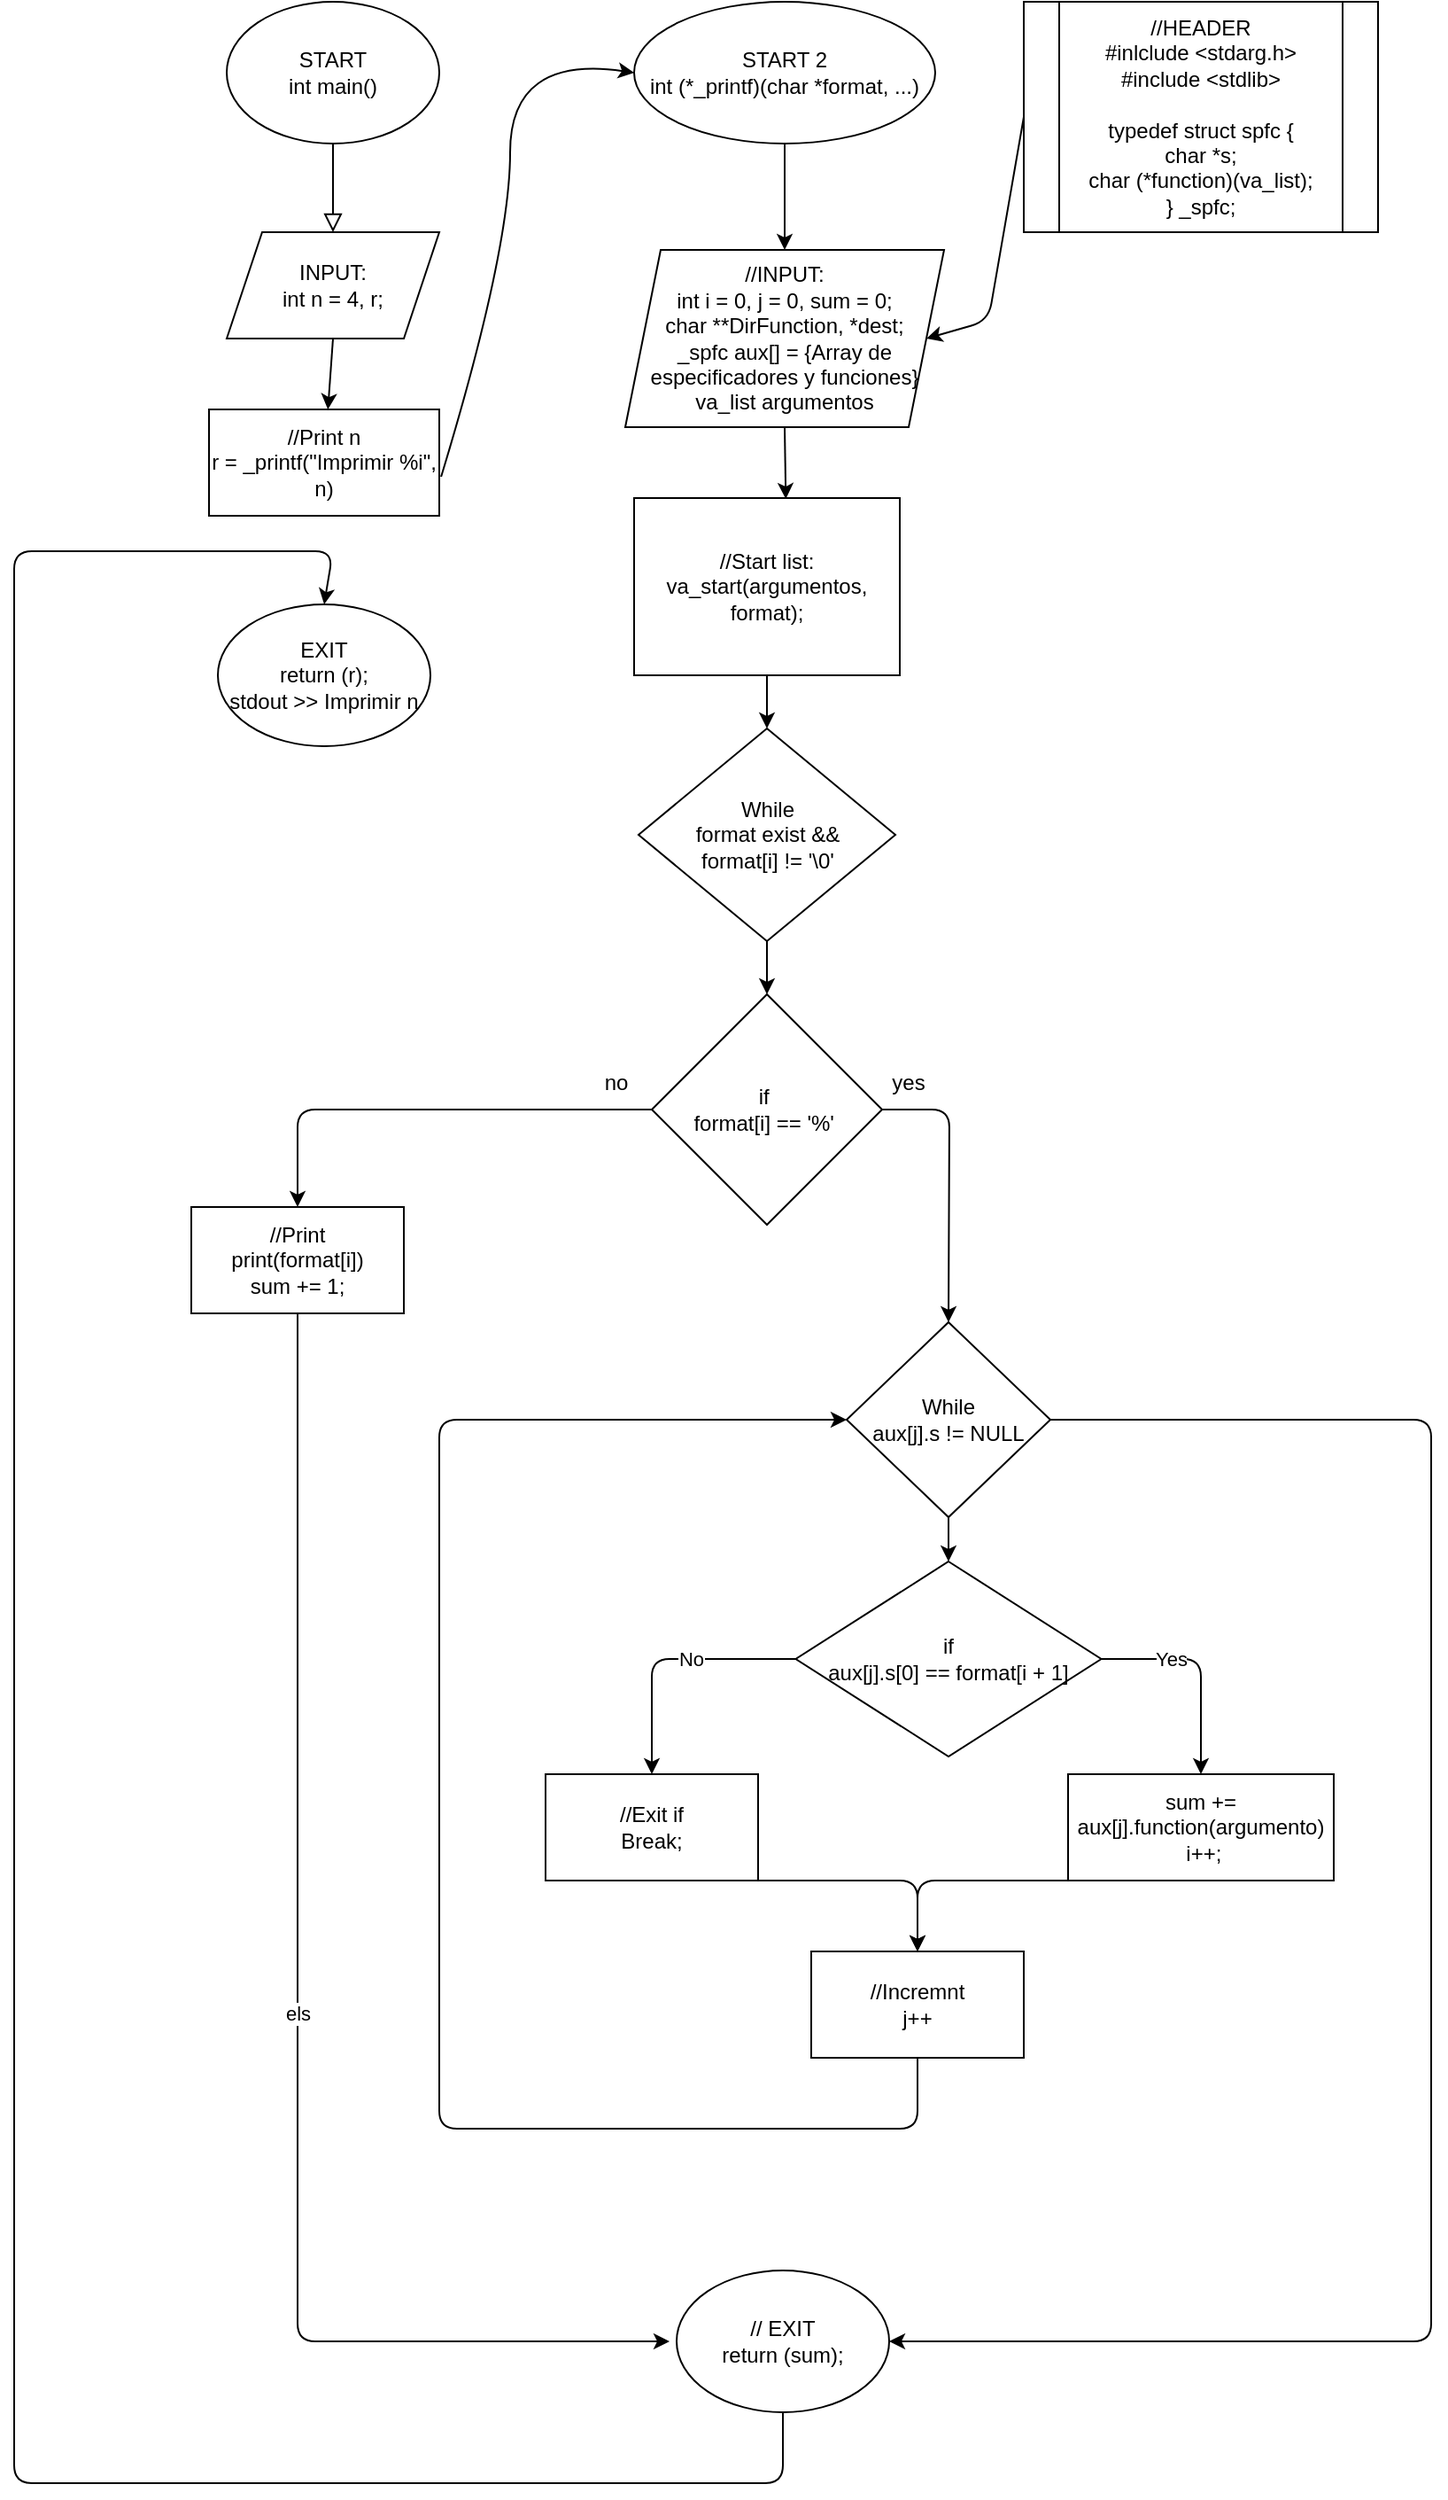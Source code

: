 <mxfile version="14.4.8" type="github" pages="2">
  <diagram id="C5RBs43oDa-KdzZeNtuy" name="Page-1">
    <mxGraphModel dx="875" dy="473" grid="1" gridSize="10" guides="1" tooltips="1" connect="1" arrows="1" fold="1" page="1" pageScale="1" pageWidth="827" pageHeight="1169" math="0" shadow="0">
      <root>
        <mxCell id="WIyWlLk6GJQsqaUBKTNV-0" />
        <mxCell id="WIyWlLk6GJQsqaUBKTNV-1" parent="WIyWlLk6GJQsqaUBKTNV-0" />
        <mxCell id="WIyWlLk6GJQsqaUBKTNV-2" value="" style="rounded=0;html=1;jettySize=auto;orthogonalLoop=1;fontSize=11;endArrow=block;endFill=0;endSize=8;strokeWidth=1;shadow=0;labelBackgroundColor=none;edgeStyle=orthogonalEdgeStyle;" parent="WIyWlLk6GJQsqaUBKTNV-1" edge="1">
          <mxGeometry relative="1" as="geometry">
            <mxPoint x="220" y="120" as="sourcePoint" />
            <mxPoint x="220" y="170" as="targetPoint" />
          </mxGeometry>
        </mxCell>
        <mxCell id="i6oJfH5qEU1WSZamAp_1-0" value="START&lt;br&gt;int main()" style="ellipse;whiteSpace=wrap;html=1;" parent="WIyWlLk6GJQsqaUBKTNV-1" vertex="1">
          <mxGeometry x="160" y="40" width="120" height="80" as="geometry" />
        </mxCell>
        <mxCell id="i6oJfH5qEU1WSZamAp_1-1" value="INPUT:&lt;br&gt;int n = 4, r;" style="shape=parallelogram;perimeter=parallelogramPerimeter;whiteSpace=wrap;html=1;fixedSize=1;" parent="WIyWlLk6GJQsqaUBKTNV-1" vertex="1">
          <mxGeometry x="160" y="170" width="120" height="60" as="geometry" />
        </mxCell>
        <mxCell id="i6oJfH5qEU1WSZamAp_1-2" value="//Print n&lt;br&gt;r = _printf(&quot;Imprimir %i&quot;, n)" style="rounded=0;whiteSpace=wrap;html=1;" parent="WIyWlLk6GJQsqaUBKTNV-1" vertex="1">
          <mxGeometry x="150" y="270" width="130" height="60" as="geometry" />
        </mxCell>
        <mxCell id="i6oJfH5qEU1WSZamAp_1-3" value="" style="endArrow=classic;html=1;exitX=0.5;exitY=1;exitDx=0;exitDy=0;" parent="WIyWlLk6GJQsqaUBKTNV-1" source="i6oJfH5qEU1WSZamAp_1-1" target="i6oJfH5qEU1WSZamAp_1-2" edge="1">
          <mxGeometry width="50" height="50" relative="1" as="geometry">
            <mxPoint x="390" y="250" as="sourcePoint" />
            <mxPoint x="440" y="200" as="targetPoint" />
          </mxGeometry>
        </mxCell>
        <mxCell id="i6oJfH5qEU1WSZamAp_1-4" value="EXIT&lt;br&gt;return (r);&lt;br&gt;stdout &amp;gt;&amp;gt; Imprimir n&lt;br&gt;" style="ellipse;whiteSpace=wrap;html=1;" parent="WIyWlLk6GJQsqaUBKTNV-1" vertex="1">
          <mxGeometry x="155" y="380" width="120" height="80" as="geometry" />
        </mxCell>
        <mxCell id="i6oJfH5qEU1WSZamAp_1-6" value="START 2&lt;br&gt;int (*_printf)(char *format, ...)" style="ellipse;whiteSpace=wrap;html=1;" parent="WIyWlLk6GJQsqaUBKTNV-1" vertex="1">
          <mxGeometry x="390" y="40" width="170" height="80" as="geometry" />
        </mxCell>
        <mxCell id="i6oJfH5qEU1WSZamAp_1-7" value="" style="curved=1;endArrow=classic;html=1;exitX=1.008;exitY=0.633;exitDx=0;exitDy=0;exitPerimeter=0;entryX=0;entryY=0.5;entryDx=0;entryDy=0;" parent="WIyWlLk6GJQsqaUBKTNV-1" source="i6oJfH5qEU1WSZamAp_1-2" target="i6oJfH5qEU1WSZamAp_1-6" edge="1">
          <mxGeometry width="50" height="50" relative="1" as="geometry">
            <mxPoint x="390" y="250" as="sourcePoint" />
            <mxPoint x="440" y="200" as="targetPoint" />
            <Array as="points">
              <mxPoint x="320" y="180" />
              <mxPoint x="320" y="70" />
            </Array>
          </mxGeometry>
        </mxCell>
        <mxCell id="i6oJfH5qEU1WSZamAp_1-8" value="//HEADER&lt;br&gt;#inlclude &amp;lt;stdarg.h&amp;gt;&lt;br&gt;#include &amp;lt;stdlib&amp;gt;&lt;br&gt;&lt;br&gt;typedef struct spfc {&lt;br&gt;char *s;&lt;br&gt;char (*function)(va_list);&lt;br&gt;} _spfc;&lt;br&gt;" style="shape=process;whiteSpace=wrap;html=1;backgroundOutline=1;" parent="WIyWlLk6GJQsqaUBKTNV-1" vertex="1">
          <mxGeometry x="610" y="40" width="200" height="130" as="geometry" />
        </mxCell>
        <mxCell id="4PaeI9r5oIh6R_P9bAO4-3" value="//INPUT:&lt;br&gt;int i = 0, j = 0, sum = 0;&lt;br&gt;char **DirFunction, *dest;&lt;br&gt;_spfc aux[] = {Array de especificadores y funciones}&lt;br&gt;va_list argumentos" style="shape=parallelogram;perimeter=parallelogramPerimeter;whiteSpace=wrap;html=1;fixedSize=1;" parent="WIyWlLk6GJQsqaUBKTNV-1" vertex="1">
          <mxGeometry x="385" y="180" width="180" height="100" as="geometry" />
        </mxCell>
        <mxCell id="4PaeI9r5oIh6R_P9bAO4-4" value="" style="endArrow=classic;html=1;exitX=0.5;exitY=1;exitDx=0;exitDy=0;entryX=0.5;entryY=0;entryDx=0;entryDy=0;" parent="WIyWlLk6GJQsqaUBKTNV-1" source="i6oJfH5qEU1WSZamAp_1-6" target="4PaeI9r5oIh6R_P9bAO4-3" edge="1">
          <mxGeometry width="50" height="50" relative="1" as="geometry">
            <mxPoint x="480" y="160" as="sourcePoint" />
            <mxPoint x="530" y="110" as="targetPoint" />
          </mxGeometry>
        </mxCell>
        <mxCell id="4PaeI9r5oIh6R_P9bAO4-5" value="" style="endArrow=classic;html=1;exitX=0;exitY=0.5;exitDx=0;exitDy=0;entryX=1;entryY=0.5;entryDx=0;entryDy=0;" parent="WIyWlLk6GJQsqaUBKTNV-1" source="i6oJfH5qEU1WSZamAp_1-8" target="4PaeI9r5oIh6R_P9bAO4-3" edge="1">
          <mxGeometry width="50" height="50" relative="1" as="geometry">
            <mxPoint x="520" y="250" as="sourcePoint" />
            <mxPoint x="570" y="200" as="targetPoint" />
            <Array as="points">
              <mxPoint x="590" y="220" />
            </Array>
          </mxGeometry>
        </mxCell>
        <mxCell id="4PaeI9r5oIh6R_P9bAO4-8" value="//Start list:&lt;br&gt;va_start(argumentos, format);" style="rounded=0;whiteSpace=wrap;html=1;" parent="WIyWlLk6GJQsqaUBKTNV-1" vertex="1">
          <mxGeometry x="390" y="320" width="150" height="100" as="geometry" />
        </mxCell>
        <mxCell id="4PaeI9r5oIh6R_P9bAO4-11" value="" style="endArrow=classic;html=1;exitX=0.5;exitY=1;exitDx=0;exitDy=0;entryX=0.571;entryY=0.005;entryDx=0;entryDy=0;entryPerimeter=0;" parent="WIyWlLk6GJQsqaUBKTNV-1" source="4PaeI9r5oIh6R_P9bAO4-3" target="4PaeI9r5oIh6R_P9bAO4-8" edge="1">
          <mxGeometry width="50" height="50" relative="1" as="geometry">
            <mxPoint x="430" y="320" as="sourcePoint" />
            <mxPoint x="510" y="300" as="targetPoint" />
          </mxGeometry>
        </mxCell>
        <mxCell id="4PaeI9r5oIh6R_P9bAO4-13" value="While&lt;br&gt;format exist &amp;amp;&amp;amp;&lt;br&gt;format[i] != &#39;\0&#39;" style="rhombus;whiteSpace=wrap;html=1;" parent="WIyWlLk6GJQsqaUBKTNV-1" vertex="1">
          <mxGeometry x="392.5" y="450" width="145" height="120" as="geometry" />
        </mxCell>
        <mxCell id="4PaeI9r5oIh6R_P9bAO4-17" value="" style="endArrow=classic;html=1;entryX=0.5;entryY=0;entryDx=0;entryDy=0;exitX=0.5;exitY=1;exitDx=0;exitDy=0;" parent="WIyWlLk6GJQsqaUBKTNV-1" source="4PaeI9r5oIh6R_P9bAO4-8" target="4PaeI9r5oIh6R_P9bAO4-13" edge="1">
          <mxGeometry width="50" height="50" relative="1" as="geometry">
            <mxPoint x="430" y="490" as="sourcePoint" />
            <mxPoint x="480" y="440" as="targetPoint" />
          </mxGeometry>
        </mxCell>
        <mxCell id="4PaeI9r5oIh6R_P9bAO4-18" value="if&amp;nbsp;&lt;br&gt;format[i] == &#39;%&#39;&amp;nbsp;" style="rhombus;whiteSpace=wrap;html=1;" parent="WIyWlLk6GJQsqaUBKTNV-1" vertex="1">
          <mxGeometry x="400" y="600" width="130" height="130" as="geometry" />
        </mxCell>
        <mxCell id="4PaeI9r5oIh6R_P9bAO4-19" value="" style="endArrow=classic;html=1;entryX=0.5;entryY=0;entryDx=0;entryDy=0;exitX=0.5;exitY=1;exitDx=0;exitDy=0;" parent="WIyWlLk6GJQsqaUBKTNV-1" source="4PaeI9r5oIh6R_P9bAO4-13" target="4PaeI9r5oIh6R_P9bAO4-18" edge="1">
          <mxGeometry width="50" height="50" relative="1" as="geometry">
            <mxPoint x="430" y="570" as="sourcePoint" />
            <mxPoint x="480" y="520" as="targetPoint" />
          </mxGeometry>
        </mxCell>
        <mxCell id="4PaeI9r5oIh6R_P9bAO4-20" value="yes" style="text;html=1;strokeColor=none;fillColor=none;align=center;verticalAlign=middle;whiteSpace=wrap;rounded=0;" parent="WIyWlLk6GJQsqaUBKTNV-1" vertex="1">
          <mxGeometry x="525" y="640" width="40" height="20" as="geometry" />
        </mxCell>
        <mxCell id="4PaeI9r5oIh6R_P9bAO4-21" value="no" style="text;html=1;strokeColor=none;fillColor=none;align=center;verticalAlign=middle;whiteSpace=wrap;rounded=0;" parent="WIyWlLk6GJQsqaUBKTNV-1" vertex="1">
          <mxGeometry x="360" y="640" width="40" height="20" as="geometry" />
        </mxCell>
        <mxCell id="4PaeI9r5oIh6R_P9bAO4-22" value="While&lt;br&gt;aux[j].s != NULL" style="rhombus;whiteSpace=wrap;html=1;" parent="WIyWlLk6GJQsqaUBKTNV-1" vertex="1">
          <mxGeometry x="510" y="785" width="115" height="110" as="geometry" />
        </mxCell>
        <mxCell id="4PaeI9r5oIh6R_P9bAO4-25" value="" style="endArrow=classic;html=1;exitX=1;exitY=0.5;exitDx=0;exitDy=0;entryX=0.5;entryY=0;entryDx=0;entryDy=0;" parent="WIyWlLk6GJQsqaUBKTNV-1" source="4PaeI9r5oIh6R_P9bAO4-18" target="4PaeI9r5oIh6R_P9bAO4-22" edge="1">
          <mxGeometry width="50" height="50" relative="1" as="geometry">
            <mxPoint x="430" y="770" as="sourcePoint" />
            <mxPoint x="680" y="700" as="targetPoint" />
            <Array as="points">
              <mxPoint x="568" y="665" />
            </Array>
          </mxGeometry>
        </mxCell>
        <mxCell id="4PaeI9r5oIh6R_P9bAO4-34" value="if&lt;br&gt;aux[j].s[0] == format[i + 1]" style="rhombus;whiteSpace=wrap;html=1;" parent="WIyWlLk6GJQsqaUBKTNV-1" vertex="1">
          <mxGeometry x="481.25" y="920" width="172.5" height="110" as="geometry" />
        </mxCell>
        <mxCell id="4PaeI9r5oIh6R_P9bAO4-35" value="" style="endArrow=classic;html=1;exitX=0.5;exitY=1;exitDx=0;exitDy=0;entryX=0.5;entryY=0;entryDx=0;entryDy=0;" parent="WIyWlLk6GJQsqaUBKTNV-1" source="4PaeI9r5oIh6R_P9bAO4-22" target="4PaeI9r5oIh6R_P9bAO4-34" edge="1">
          <mxGeometry width="50" height="50" relative="1" as="geometry">
            <mxPoint x="640" y="890" as="sourcePoint" />
            <mxPoint x="690" y="840" as="targetPoint" />
          </mxGeometry>
        </mxCell>
        <mxCell id="4PaeI9r5oIh6R_P9bAO4-36" value="sum += aux[j].function(argumento)&lt;br&gt;&amp;nbsp;i++;" style="rounded=0;whiteSpace=wrap;html=1;" parent="WIyWlLk6GJQsqaUBKTNV-1" vertex="1">
          <mxGeometry x="635" y="1040" width="150" height="60" as="geometry" />
        </mxCell>
        <mxCell id="4PaeI9r5oIh6R_P9bAO4-37" value="" style="endArrow=classic;html=1;exitX=1;exitY=0.5;exitDx=0;exitDy=0;entryX=0.5;entryY=0;entryDx=0;entryDy=0;" parent="WIyWlLk6GJQsqaUBKTNV-1" source="4PaeI9r5oIh6R_P9bAO4-34" target="4PaeI9r5oIh6R_P9bAO4-36" edge="1">
          <mxGeometry width="50" height="50" relative="1" as="geometry">
            <mxPoint x="660" y="1010" as="sourcePoint" />
            <mxPoint x="710" y="960" as="targetPoint" />
            <Array as="points">
              <mxPoint x="710" y="975" />
            </Array>
          </mxGeometry>
        </mxCell>
        <mxCell id="4PaeI9r5oIh6R_P9bAO4-38" value="Yes" style="edgeLabel;html=1;align=center;verticalAlign=middle;resizable=0;points=[];" parent="4PaeI9r5oIh6R_P9bAO4-37" vertex="1" connectable="0">
          <mxGeometry x="-0.357" relative="1" as="geometry">
            <mxPoint as="offset" />
          </mxGeometry>
        </mxCell>
        <mxCell id="R5N1XUeJfwxFuLAfSAGk-2" value="//Exit if&lt;br&gt;Break;" style="rounded=0;whiteSpace=wrap;html=1;" vertex="1" parent="WIyWlLk6GJQsqaUBKTNV-1">
          <mxGeometry x="340" y="1040" width="120" height="60" as="geometry" />
        </mxCell>
        <mxCell id="R5N1XUeJfwxFuLAfSAGk-3" value="" style="endArrow=classic;html=1;exitX=0;exitY=0.5;exitDx=0;exitDy=0;entryX=0.5;entryY=0;entryDx=0;entryDy=0;" edge="1" parent="WIyWlLk6GJQsqaUBKTNV-1" source="4PaeI9r5oIh6R_P9bAO4-34" target="R5N1XUeJfwxFuLAfSAGk-2">
          <mxGeometry width="50" height="50" relative="1" as="geometry">
            <mxPoint x="580" y="980" as="sourcePoint" />
            <mxPoint x="630" y="930" as="targetPoint" />
            <Array as="points">
              <mxPoint x="400" y="975" />
            </Array>
          </mxGeometry>
        </mxCell>
        <mxCell id="R5N1XUeJfwxFuLAfSAGk-4" value="No" style="edgeLabel;html=1;align=center;verticalAlign=middle;resizable=0;points=[];" vertex="1" connectable="0" parent="R5N1XUeJfwxFuLAfSAGk-3">
          <mxGeometry x="-0.179" relative="1" as="geometry">
            <mxPoint as="offset" />
          </mxGeometry>
        </mxCell>
        <mxCell id="R5N1XUeJfwxFuLAfSAGk-5" value="//Incremnt&lt;br&gt;j++" style="rounded=0;whiteSpace=wrap;html=1;" vertex="1" parent="WIyWlLk6GJQsqaUBKTNV-1">
          <mxGeometry x="490" y="1140" width="120" height="60" as="geometry" />
        </mxCell>
        <mxCell id="R5N1XUeJfwxFuLAfSAGk-6" value="" style="endArrow=classic;html=1;exitX=0.5;exitY=1;exitDx=0;exitDy=0;entryX=0.5;entryY=0;entryDx=0;entryDy=0;" edge="1" parent="WIyWlLk6GJQsqaUBKTNV-1" source="R5N1XUeJfwxFuLAfSAGk-2" target="R5N1XUeJfwxFuLAfSAGk-5">
          <mxGeometry width="50" height="50" relative="1" as="geometry">
            <mxPoint x="580" y="1050" as="sourcePoint" />
            <mxPoint x="630" y="1000" as="targetPoint" />
            <Array as="points">
              <mxPoint x="550" y="1100" />
            </Array>
          </mxGeometry>
        </mxCell>
        <mxCell id="R5N1XUeJfwxFuLAfSAGk-7" value="" style="endArrow=classic;html=1;exitX=0.5;exitY=1;exitDx=0;exitDy=0;entryX=0.5;entryY=0;entryDx=0;entryDy=0;" edge="1" parent="WIyWlLk6GJQsqaUBKTNV-1" source="4PaeI9r5oIh6R_P9bAO4-36" target="R5N1XUeJfwxFuLAfSAGk-5">
          <mxGeometry width="50" height="50" relative="1" as="geometry">
            <mxPoint x="580" y="1050" as="sourcePoint" />
            <mxPoint x="630" y="1000" as="targetPoint" />
            <Array as="points">
              <mxPoint x="550" y="1100" />
            </Array>
          </mxGeometry>
        </mxCell>
        <mxCell id="R5N1XUeJfwxFuLAfSAGk-11" value="" style="endArrow=classic;html=1;exitX=0.5;exitY=1;exitDx=0;exitDy=0;entryX=0;entryY=0.5;entryDx=0;entryDy=0;" edge="1" parent="WIyWlLk6GJQsqaUBKTNV-1" source="R5N1XUeJfwxFuLAfSAGk-5" target="4PaeI9r5oIh6R_P9bAO4-22">
          <mxGeometry width="50" height="50" relative="1" as="geometry">
            <mxPoint x="580" y="1090" as="sourcePoint" />
            <mxPoint x="630" y="1040" as="targetPoint" />
            <Array as="points">
              <mxPoint x="550" y="1240" />
              <mxPoint x="280" y="1240" />
              <mxPoint x="280" y="840" />
            </Array>
          </mxGeometry>
        </mxCell>
        <mxCell id="R5N1XUeJfwxFuLAfSAGk-15" value="//Print&lt;br&gt;print(format[i])&lt;br&gt;sum += 1;" style="rounded=0;whiteSpace=wrap;html=1;" vertex="1" parent="WIyWlLk6GJQsqaUBKTNV-1">
          <mxGeometry x="140" y="720" width="120" height="60" as="geometry" />
        </mxCell>
        <mxCell id="R5N1XUeJfwxFuLAfSAGk-16" value="" style="endArrow=classic;html=1;exitX=0;exitY=0.5;exitDx=0;exitDy=0;entryX=0.5;entryY=0;entryDx=0;entryDy=0;" edge="1" parent="WIyWlLk6GJQsqaUBKTNV-1" source="4PaeI9r5oIh6R_P9bAO4-18" target="R5N1XUeJfwxFuLAfSAGk-15">
          <mxGeometry width="50" height="50" relative="1" as="geometry">
            <mxPoint x="270" y="710" as="sourcePoint" />
            <mxPoint x="200" y="665" as="targetPoint" />
            <Array as="points">
              <mxPoint x="200" y="665" />
            </Array>
          </mxGeometry>
        </mxCell>
        <mxCell id="R5N1XUeJfwxFuLAfSAGk-19" value="// EXIT&lt;br&gt;return (sum);" style="ellipse;whiteSpace=wrap;html=1;" vertex="1" parent="WIyWlLk6GJQsqaUBKTNV-1">
          <mxGeometry x="414" y="1320" width="120" height="80" as="geometry" />
        </mxCell>
        <mxCell id="pKuARtetg2Lls5W67AfO-0" value="els" style="endArrow=classic;html=1;exitX=0.5;exitY=1;exitDx=0;exitDy=0;" edge="1" parent="WIyWlLk6GJQsqaUBKTNV-1" source="R5N1XUeJfwxFuLAfSAGk-15">
          <mxGeometry width="50" height="50" relative="1" as="geometry">
            <mxPoint x="360" y="1010" as="sourcePoint" />
            <mxPoint x="410" y="1360" as="targetPoint" />
            <Array as="points">
              <mxPoint x="200" y="1360" />
            </Array>
          </mxGeometry>
        </mxCell>
        <mxCell id="pKuARtetg2Lls5W67AfO-2" value="" style="endArrow=classic;html=1;exitX=1;exitY=0.5;exitDx=0;exitDy=0;entryX=1;entryY=0.5;entryDx=0;entryDy=0;" edge="1" parent="WIyWlLk6GJQsqaUBKTNV-1" source="4PaeI9r5oIh6R_P9bAO4-22" target="R5N1XUeJfwxFuLAfSAGk-19">
          <mxGeometry width="50" height="50" relative="1" as="geometry">
            <mxPoint x="420" y="1150" as="sourcePoint" />
            <mxPoint x="470" y="1100" as="targetPoint" />
            <Array as="points">
              <mxPoint x="840" y="840" />
              <mxPoint x="840" y="1360" />
            </Array>
          </mxGeometry>
        </mxCell>
        <mxCell id="pKuARtetg2Lls5W67AfO-3" value="" style="endArrow=classic;html=1;exitX=0.5;exitY=1;exitDx=0;exitDy=0;entryX=0.5;entryY=0;entryDx=0;entryDy=0;" edge="1" parent="WIyWlLk6GJQsqaUBKTNV-1" source="R5N1XUeJfwxFuLAfSAGk-19" target="i6oJfH5qEU1WSZamAp_1-4">
          <mxGeometry width="50" height="50" relative="1" as="geometry">
            <mxPoint x="520" y="1240" as="sourcePoint" />
            <mxPoint x="570" y="1190" as="targetPoint" />
            <Array as="points">
              <mxPoint x="474" y="1440" />
              <mxPoint x="40" y="1440" />
              <mxPoint x="40" y="350" />
              <mxPoint x="220" y="350" />
            </Array>
          </mxGeometry>
        </mxCell>
      </root>
    </mxGraphModel>
  </diagram>
  <diagram id="00fDTs3USPTEcI77LQaY" name="Page-2">
    <mxGraphModel dx="744" dy="402" grid="1" gridSize="10" guides="1" tooltips="1" connect="1" arrows="1" fold="1" page="1" pageScale="1" pageWidth="827" pageHeight="1169" math="0" shadow="0">
      <root>
        <mxCell id="vrThHtPip3KOetOTpG_0-0" />
        <mxCell id="vrThHtPip3KOetOTpG_0-1" parent="vrThHtPip3KOetOTpG_0-0" />
      </root>
    </mxGraphModel>
  </diagram>
</mxfile>
